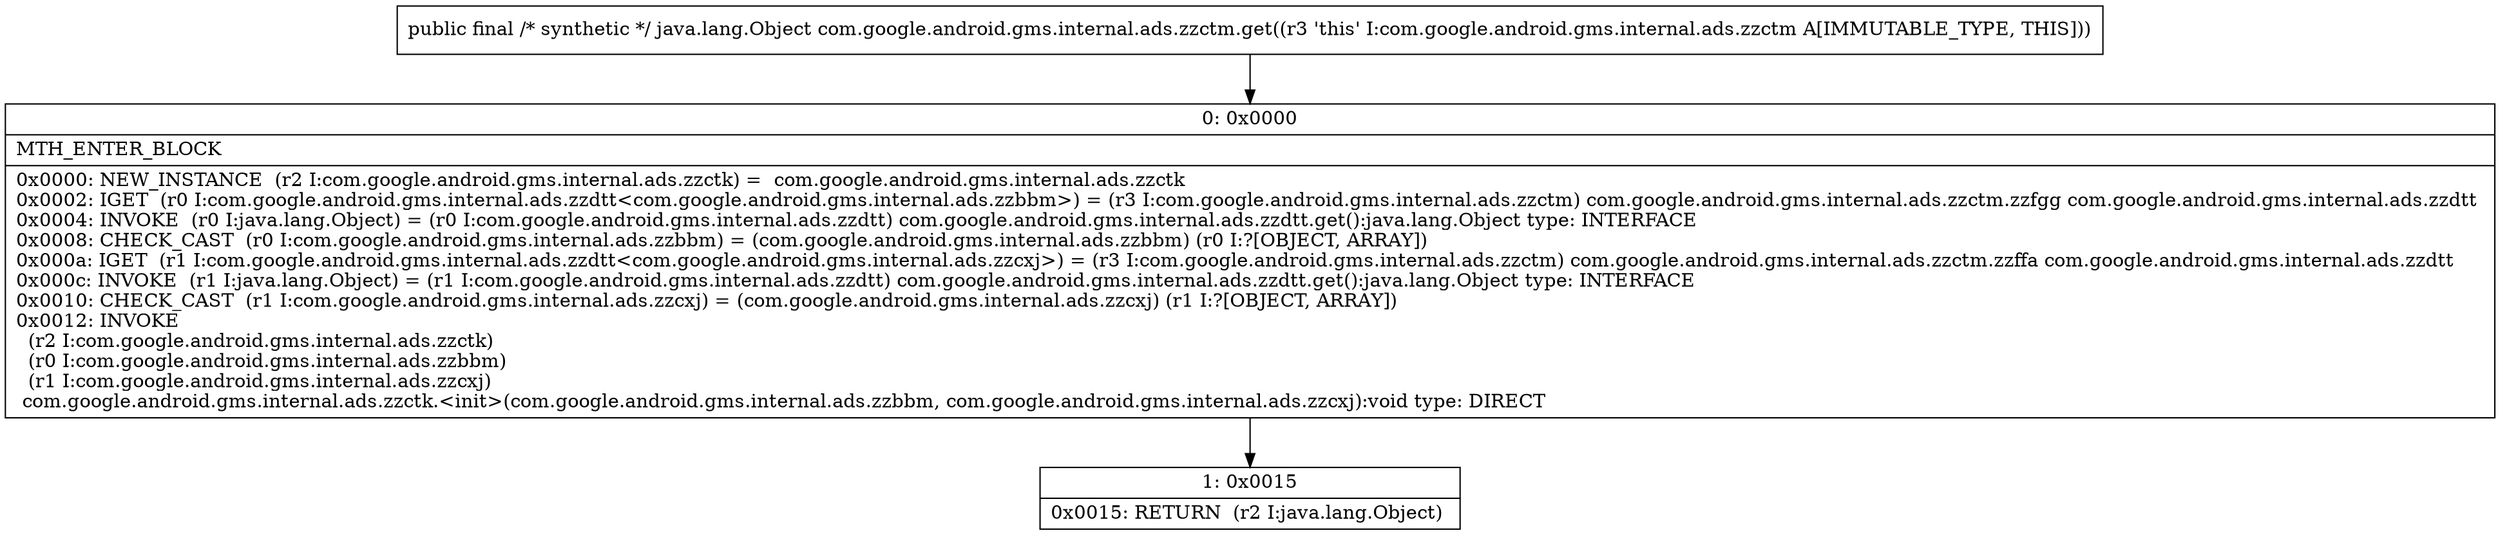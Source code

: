 digraph "CFG forcom.google.android.gms.internal.ads.zzctm.get()Ljava\/lang\/Object;" {
Node_0 [shape=record,label="{0\:\ 0x0000|MTH_ENTER_BLOCK\l|0x0000: NEW_INSTANCE  (r2 I:com.google.android.gms.internal.ads.zzctk) =  com.google.android.gms.internal.ads.zzctk \l0x0002: IGET  (r0 I:com.google.android.gms.internal.ads.zzdtt\<com.google.android.gms.internal.ads.zzbbm\>) = (r3 I:com.google.android.gms.internal.ads.zzctm) com.google.android.gms.internal.ads.zzctm.zzfgg com.google.android.gms.internal.ads.zzdtt \l0x0004: INVOKE  (r0 I:java.lang.Object) = (r0 I:com.google.android.gms.internal.ads.zzdtt) com.google.android.gms.internal.ads.zzdtt.get():java.lang.Object type: INTERFACE \l0x0008: CHECK_CAST  (r0 I:com.google.android.gms.internal.ads.zzbbm) = (com.google.android.gms.internal.ads.zzbbm) (r0 I:?[OBJECT, ARRAY]) \l0x000a: IGET  (r1 I:com.google.android.gms.internal.ads.zzdtt\<com.google.android.gms.internal.ads.zzcxj\>) = (r3 I:com.google.android.gms.internal.ads.zzctm) com.google.android.gms.internal.ads.zzctm.zzffa com.google.android.gms.internal.ads.zzdtt \l0x000c: INVOKE  (r1 I:java.lang.Object) = (r1 I:com.google.android.gms.internal.ads.zzdtt) com.google.android.gms.internal.ads.zzdtt.get():java.lang.Object type: INTERFACE \l0x0010: CHECK_CAST  (r1 I:com.google.android.gms.internal.ads.zzcxj) = (com.google.android.gms.internal.ads.zzcxj) (r1 I:?[OBJECT, ARRAY]) \l0x0012: INVOKE  \l  (r2 I:com.google.android.gms.internal.ads.zzctk)\l  (r0 I:com.google.android.gms.internal.ads.zzbbm)\l  (r1 I:com.google.android.gms.internal.ads.zzcxj)\l com.google.android.gms.internal.ads.zzctk.\<init\>(com.google.android.gms.internal.ads.zzbbm, com.google.android.gms.internal.ads.zzcxj):void type: DIRECT \l}"];
Node_1 [shape=record,label="{1\:\ 0x0015|0x0015: RETURN  (r2 I:java.lang.Object) \l}"];
MethodNode[shape=record,label="{public final \/* synthetic *\/ java.lang.Object com.google.android.gms.internal.ads.zzctm.get((r3 'this' I:com.google.android.gms.internal.ads.zzctm A[IMMUTABLE_TYPE, THIS])) }"];
MethodNode -> Node_0;
Node_0 -> Node_1;
}


